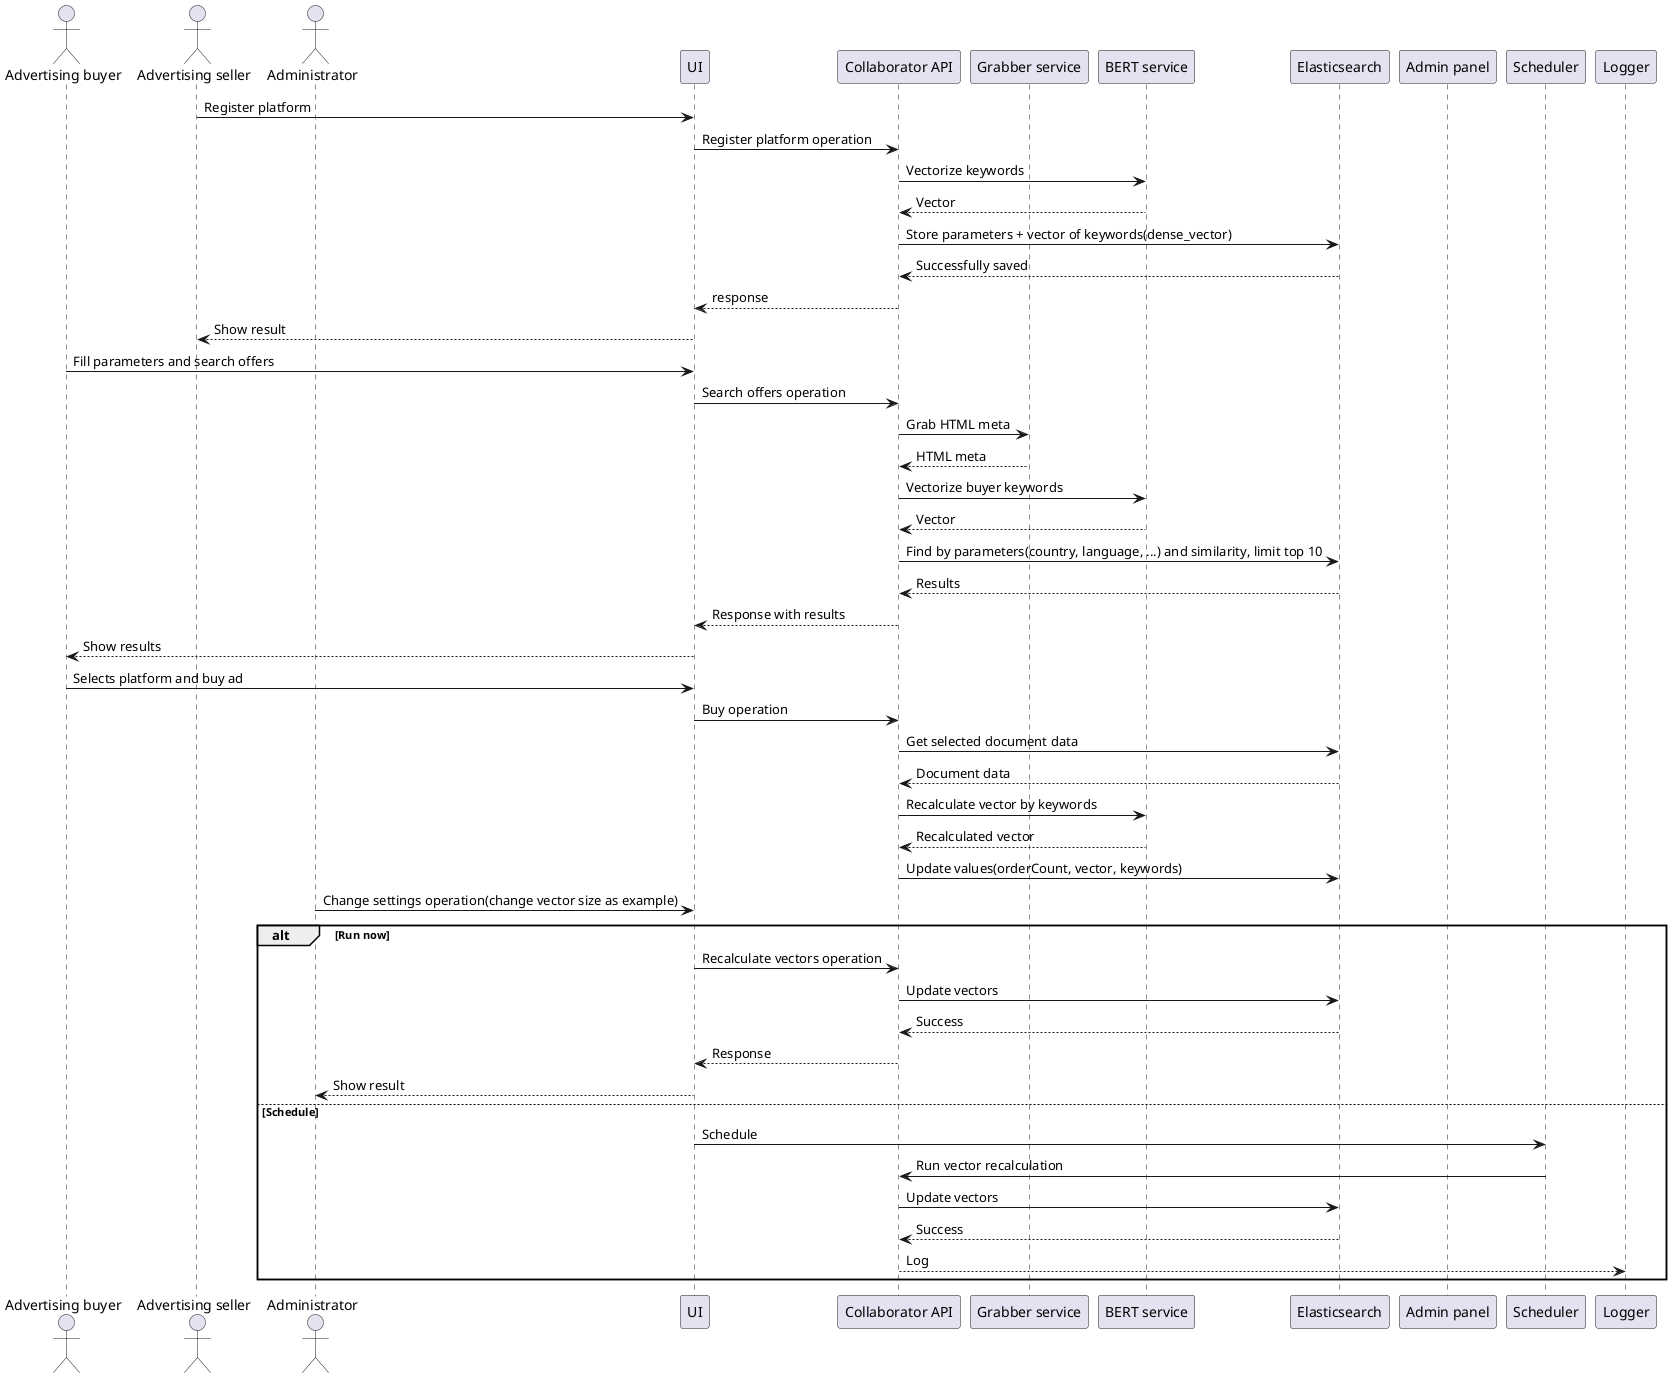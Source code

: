 @startuml



actor  "Advertising buyer" as adBuyer
actor "Advertising seller" as adSeller
actor "Administrator" as admin

participant "UI" as UI
participant "Collaborator API" as API
participant "Grabber service" as grabber
participant "BERT service" as BERT
participant "Elasticsearch" as ES
participant "Admin panel" as adminPanel
participant "Scheduler" as scheduler
participant "Logger" as logger



adSeller -> UI: Register platform
UI -> API: Register platform operation
API -> BERT: Vectorize keywords
BERT --> API: Vector
API -> ES: Store parameters + vector of keywords(dense_vector)
ES --> API: Successfully saved
API --> UI: response
UI --> adSeller: Show result



adBuyer -> UI: Fill parameters and search offers
UI -> API: Search offers operation
API -> grabber: Grab HTML meta
grabber --> API: HTML meta
API -> BERT: Vectorize buyer keywords
BERT --> API: Vector
API -> ES: Find by parameters(country, language, ...) and similarity, limit top 10
ES --> API: Results
API --> UI: Response with results
UI --> adBuyer: Show results
adBuyer -> UI: Selects platform and buy ad
UI -> API: Buy operation
API -> ES: Get selected document data
ES --> API: Document data
API -> BERT: Recalculate vector by keywords
BERT --> API: Recalculated vector
API -> ES: Update values(orderCount, vector, keywords)



admin -> UI: Change settings operation(change vector size as example)
alt Run now
    UI -> API: Recalculate vectors operation
    API -> ES: Update vectors
    ES --> API: Success
    API --> UI: Response
    UI --> admin: Show result
else Schedule
    UI -> scheduler: Schedule
    scheduler -> API: Run vector recalculation
    API -> ES: Update vectors
    ES --> API: Success
    API --> logger: Log
end



@enduml